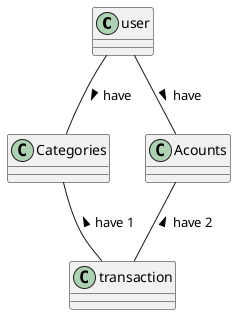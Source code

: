 @startuml domain

user -- Acounts : have >
user -- Categories :have >
transaction -up- Acounts : have 2 >
transaction -up- Categories :have 1 >
@enduml